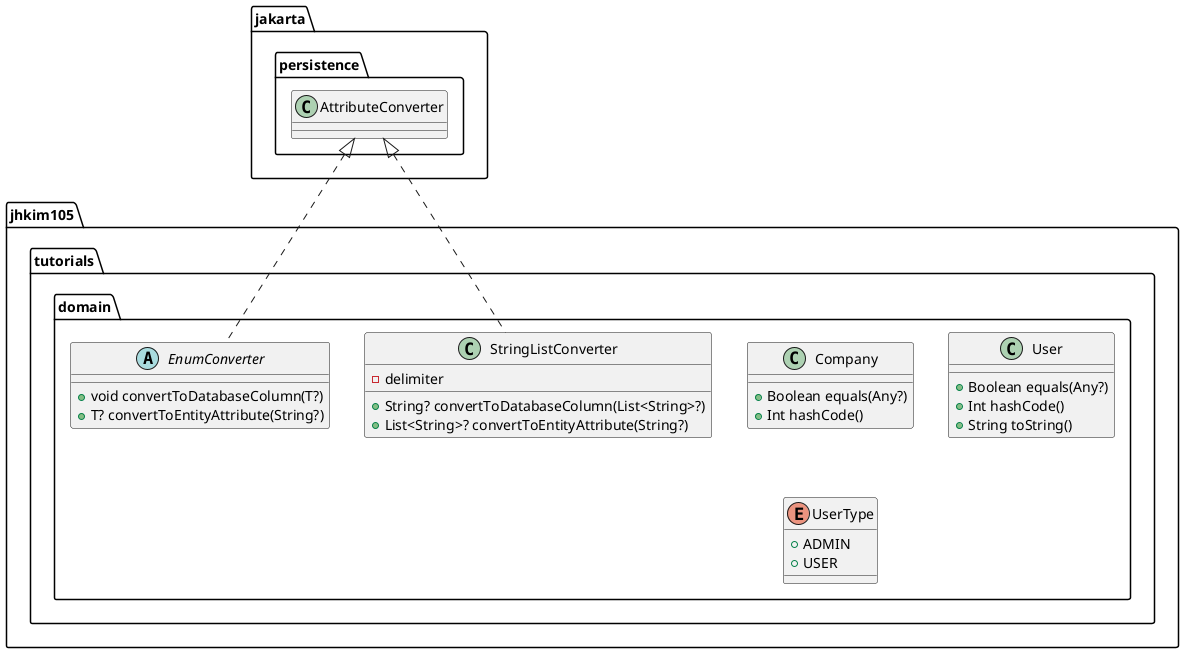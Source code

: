 @startuml
class jhkim105.tutorials.domain.StringListConverter {
-  delimiter
+ String? convertToDatabaseColumn(List<String>?)
+ List<String>? convertToEntityAttribute(String?)
}


abstract class jhkim105.tutorials.domain.EnumConverter {
+ void convertToDatabaseColumn(T?)
+ T? convertToEntityAttribute(String?)
}

class jhkim105.tutorials.domain.Company {
+ Boolean equals(Any?)
+ Int hashCode()
}

class jhkim105.tutorials.domain.User {
+ Boolean equals(Any?)
+ Int hashCode()
+ String toString()
}

enum jhkim105.tutorials.domain.UserType {
+  ADMIN
+  USER
}



jakarta.persistence.AttributeConverter <|.. jhkim105.tutorials.domain.StringListConverter
jakarta.persistence.AttributeConverter <|.. jhkim105.tutorials.domain.EnumConverter
@enduml